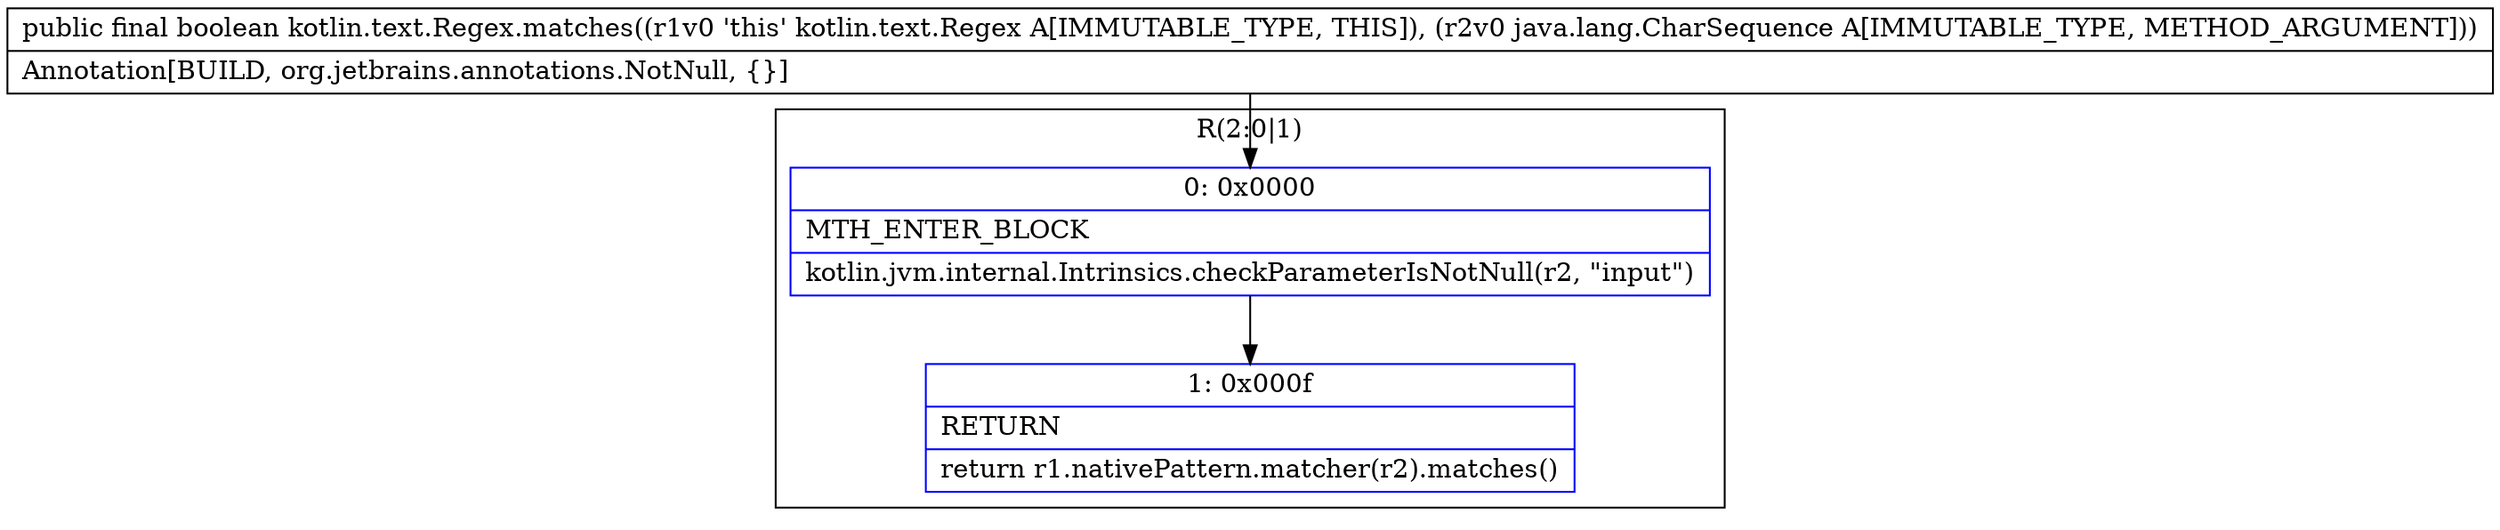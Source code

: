 digraph "CFG forkotlin.text.Regex.matches(Ljava\/lang\/CharSequence;)Z" {
subgraph cluster_Region_894949095 {
label = "R(2:0|1)";
node [shape=record,color=blue];
Node_0 [shape=record,label="{0\:\ 0x0000|MTH_ENTER_BLOCK\l|kotlin.jvm.internal.Intrinsics.checkParameterIsNotNull(r2, \"input\")\l}"];
Node_1 [shape=record,label="{1\:\ 0x000f|RETURN\l|return r1.nativePattern.matcher(r2).matches()\l}"];
}
MethodNode[shape=record,label="{public final boolean kotlin.text.Regex.matches((r1v0 'this' kotlin.text.Regex A[IMMUTABLE_TYPE, THIS]), (r2v0 java.lang.CharSequence A[IMMUTABLE_TYPE, METHOD_ARGUMENT]))  | Annotation[BUILD, org.jetbrains.annotations.NotNull, \{\}]\l}"];
MethodNode -> Node_0;
Node_0 -> Node_1;
}

